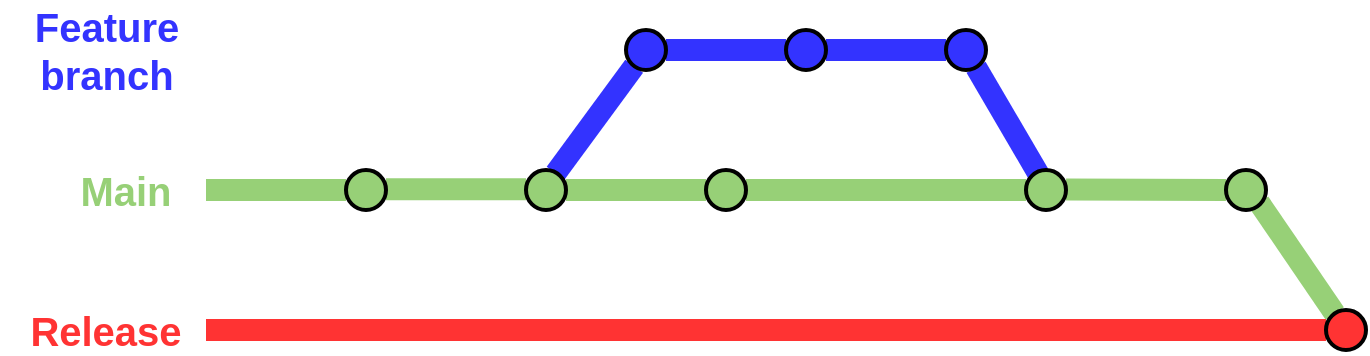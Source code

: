 <mxfile version="14.5.7" type="device"><diagram id="5yeM687gniD6g8VQSTbf" name="Page-1"><mxGraphModel dx="1888" dy="580" grid="1" gridSize="10" guides="1" tooltips="1" connect="1" arrows="1" fold="1" page="1" pageScale="1" pageWidth="850" pageHeight="1100" math="0" shadow="0"><root><mxCell id="0"/><mxCell id="1" parent="0"/><mxCell id="IaVFLipWmCQxeDV6O-64-4" value="" style="endArrow=none;html=1;strokeWidth=11;strokeColor=#97D077;" parent="1" edge="1"><mxGeometry width="50" height="50" relative="1" as="geometry"><mxPoint x="170" y="279.58" as="sourcePoint"/><mxPoint x="240" y="279.58" as="targetPoint"/><Array as="points"><mxPoint x="240" y="279.58"/></Array></mxGeometry></mxCell><mxCell id="IaVFLipWmCQxeDV6O-64-17" value="" style="endArrow=none;html=1;strokeWidth=11;fontColor=#7EA6E0;exitX=1;exitY=0.5;exitDx=0;exitDy=0;strokeColor=#3333FF;" parent="1" source="IaVFLipWmCQxeDV6O-64-9" target="IaVFLipWmCQxeDV6O-64-10" edge="1"><mxGeometry width="50" height="50" relative="1" as="geometry"><mxPoint x="320" y="220" as="sourcePoint"/><mxPoint x="450" y="180" as="targetPoint"/><Array as="points"/></mxGeometry></mxCell><mxCell id="IaVFLipWmCQxeDV6O-64-16" value="" style="endArrow=none;html=1;strokeWidth=11;fontColor=#7EA6E0;exitX=1;exitY=0.5;exitDx=0;exitDy=0;entryX=0;entryY=0.5;entryDx=0;entryDy=0;strokeColor=#3333FF;" parent="1" source="IaVFLipWmCQxeDV6O-64-8" target="IaVFLipWmCQxeDV6O-64-9" edge="1"><mxGeometry width="50" height="50" relative="1" as="geometry"><mxPoint x="320" y="190" as="sourcePoint"/><mxPoint x="360" y="130" as="targetPoint"/><Array as="points"/></mxGeometry></mxCell><mxCell id="IaVFLipWmCQxeDV6O-64-7" value="" style="endArrow=none;html=1;strokeWidth=11;fontColor=#7EA6E0;exitX=0.739;exitY=0.084;exitDx=0;exitDy=0;strokeColor=#3333FF;exitPerimeter=0;" parent="1" source="IaVFLipWmCQxeDV6O-64-5" target="IaVFLipWmCQxeDV6O-64-8" edge="1"><mxGeometry width="50" height="50" relative="1" as="geometry"><mxPoint x="250" y="220.0" as="sourcePoint"/><mxPoint x="320" y="220.0" as="targetPoint"/><Array as="points"/></mxGeometry></mxCell><mxCell id="IaVFLipWmCQxeDV6O-64-27" value="" style="endArrow=none;html=1;strokeWidth=11;exitX=0.829;exitY=0.819;exitDx=0;exitDy=0;exitPerimeter=0;strokeColor=#97D077;" parent="1" source="IaVFLipWmCQxeDV6O-64-22" target="IaVFLipWmCQxeDV6O-64-25" edge="1"><mxGeometry width="50" height="50" relative="1" as="geometry"><mxPoint x="630" y="250.0" as="sourcePoint"/><mxPoint x="710" y="250.29" as="targetPoint"/><Array as="points"/></mxGeometry></mxCell><mxCell id="IaVFLipWmCQxeDV6O-64-23" value="" style="endArrow=none;html=1;strokeWidth=11;strokeColor=#97D077;exitX=1;exitY=0.5;exitDx=0;exitDy=0;entryX=0;entryY=0.5;entryDx=0;entryDy=0;" parent="1" target="IaVFLipWmCQxeDV6O-64-22" edge="1"><mxGeometry width="50" height="50" relative="1" as="geometry"><mxPoint x="510" y="279.71" as="sourcePoint"/><mxPoint x="580" y="279.71" as="targetPoint"/><Array as="points"/></mxGeometry></mxCell><mxCell id="IaVFLipWmCQxeDV6O-64-14" value="" style="endArrow=none;html=1;strokeWidth=11;strokeColor=#97D077;exitX=1;exitY=0.5;exitDx=0;exitDy=0;entryX=0;entryY=0.5;entryDx=0;entryDy=0;" parent="1" source="IaVFLipWmCQxeDV6O-64-5" target="IaVFLipWmCQxeDV6O-64-11" edge="1"><mxGeometry width="50" height="50" relative="1" as="geometry"><mxPoint x="310" y="350.0" as="sourcePoint"/><mxPoint x="380" y="350.0" as="targetPoint"/><Array as="points"/></mxGeometry></mxCell><mxCell id="IaVFLipWmCQxeDV6O-64-15" value="" style="endArrow=none;html=1;strokeWidth=11;strokeColor=#97D077;exitX=1;exitY=0.5;exitDx=0;exitDy=0;entryX=0;entryY=0.5;entryDx=0;entryDy=0;" parent="1" source="IaVFLipWmCQxeDV6O-64-11" target="IaVFLipWmCQxeDV6O-64-13" edge="1"><mxGeometry width="50" height="50" relative="1" as="geometry"><mxPoint x="400" y="270" as="sourcePoint"/><mxPoint x="470" y="270" as="targetPoint"/><Array as="points"/></mxGeometry></mxCell><mxCell id="IaVFLipWmCQxeDV6O-64-18" value="" style="endArrow=none;html=1;strokeWidth=11;fontColor=#7EA6E0;entryX=0.314;entryY=0.103;entryDx=0;entryDy=0;strokeColor=#3333FF;entryPerimeter=0;" parent="1" source="IaVFLipWmCQxeDV6O-64-10" target="IaVFLipWmCQxeDV6O-64-13" edge="1"><mxGeometry width="50" height="50" relative="1" as="geometry"><mxPoint x="400" y="220" as="sourcePoint"/><mxPoint x="460" y="220" as="targetPoint"/><Array as="points"/></mxGeometry></mxCell><mxCell id="IaVFLipWmCQxeDV6O-64-1" value="" style="endArrow=none;html=1;strokeWidth=11;strokeColor=#97D077;" parent="1" target="IaVFLipWmCQxeDV6O-64-3" edge="1"><mxGeometry width="50" height="50" relative="1" as="geometry"><mxPoint x="80" y="280" as="sourcePoint"/><mxPoint x="170" y="280" as="targetPoint"/><Array as="points"><mxPoint x="150" y="280"/></Array></mxGeometry></mxCell><mxCell id="IaVFLipWmCQxeDV6O-64-3" value="" style="ellipse;whiteSpace=wrap;html=1;aspect=fixed;strokeWidth=2;fillColor=#97D077;" parent="1" vertex="1"><mxGeometry x="150" y="270" width="20" height="20" as="geometry"/></mxCell><mxCell id="IaVFLipWmCQxeDV6O-64-5" value="" style="ellipse;whiteSpace=wrap;html=1;aspect=fixed;strokeWidth=2;fillColor=#97D077;" parent="1" vertex="1"><mxGeometry x="240" y="270" width="20" height="20" as="geometry"/></mxCell><mxCell id="IaVFLipWmCQxeDV6O-64-6" value="Main" style="text;html=1;strokeColor=none;fillColor=none;align=center;verticalAlign=middle;whiteSpace=wrap;rounded=0;strokeWidth=2;fontSize=20;fontStyle=1;fontColor=#97D077;" parent="1" vertex="1"><mxGeometry x="20" y="270" width="40" height="20" as="geometry"/></mxCell><mxCell id="IaVFLipWmCQxeDV6O-64-8" value="" style="ellipse;whiteSpace=wrap;html=1;aspect=fixed;strokeWidth=2;fillColor=#3333FF;" parent="1" vertex="1"><mxGeometry x="290" y="200" width="20" height="20" as="geometry"/></mxCell><mxCell id="IaVFLipWmCQxeDV6O-64-9" value="" style="ellipse;whiteSpace=wrap;html=1;aspect=fixed;strokeWidth=2;fillColor=#3333FF;" parent="1" vertex="1"><mxGeometry x="370" y="200" width="20" height="20" as="geometry"/></mxCell><mxCell id="IaVFLipWmCQxeDV6O-64-10" value="" style="ellipse;whiteSpace=wrap;html=1;aspect=fixed;strokeWidth=2;fillColor=#3333FF;" parent="1" vertex="1"><mxGeometry x="450" y="200" width="20" height="20" as="geometry"/></mxCell><mxCell id="IaVFLipWmCQxeDV6O-64-11" value="" style="ellipse;whiteSpace=wrap;html=1;aspect=fixed;strokeWidth=2;fillColor=#97D077;" parent="1" vertex="1"><mxGeometry x="330" y="270" width="20" height="20" as="geometry"/></mxCell><mxCell id="IaVFLipWmCQxeDV6O-64-13" value="" style="ellipse;whiteSpace=wrap;html=1;aspect=fixed;strokeWidth=2;fillColor=#97D077;" parent="1" vertex="1"><mxGeometry x="490" y="270" width="20" height="20" as="geometry"/></mxCell><mxCell id="IaVFLipWmCQxeDV6O-64-19" value="" style="endArrow=none;html=1;strokeWidth=11;strokeColor=#FF3333;entryX=0;entryY=0.5;entryDx=0;entryDy=0;" parent="1" target="IaVFLipWmCQxeDV6O-64-25" edge="1"><mxGeometry width="50" height="50" relative="1" as="geometry"><mxPoint x="80" y="350" as="sourcePoint"/><mxPoint x="200" y="360" as="targetPoint"/><Array as="points"/></mxGeometry></mxCell><mxCell id="IaVFLipWmCQxeDV6O-64-21" value="Feature branch" style="text;html=1;strokeColor=none;fillColor=none;align=center;verticalAlign=middle;whiteSpace=wrap;rounded=0;strokeWidth=2;fontSize=20;fontStyle=1;fontColor=#3333FF;" parent="1" vertex="1"><mxGeometry x="-22.5" y="185" width="105" height="50" as="geometry"/></mxCell><mxCell id="IaVFLipWmCQxeDV6O-64-22" value="" style="ellipse;whiteSpace=wrap;html=1;aspect=fixed;strokeWidth=2;fillColor=#97D077;" parent="1" vertex="1"><mxGeometry x="590" y="270" width="20" height="20" as="geometry"/></mxCell><mxCell id="IaVFLipWmCQxeDV6O-64-25" value="" style="ellipse;whiteSpace=wrap;html=1;aspect=fixed;strokeWidth=2;fillColor=#FF3333;" parent="1" vertex="1"><mxGeometry x="640" y="340" width="20" height="20" as="geometry"/></mxCell><mxCell id="IaVFLipWmCQxeDV6O-64-26" value="&lt;font color=&quot;#ff3333&quot;&gt;Release&lt;/font&gt;" style="text;html=1;strokeColor=none;fillColor=none;align=center;verticalAlign=middle;whiteSpace=wrap;rounded=0;strokeWidth=2;fontSize=20;fontStyle=1;fontColor=#97D077;" parent="1" vertex="1"><mxGeometry x="-20" y="340" width="100" height="20" as="geometry"/></mxCell></root></mxGraphModel></diagram></mxfile>